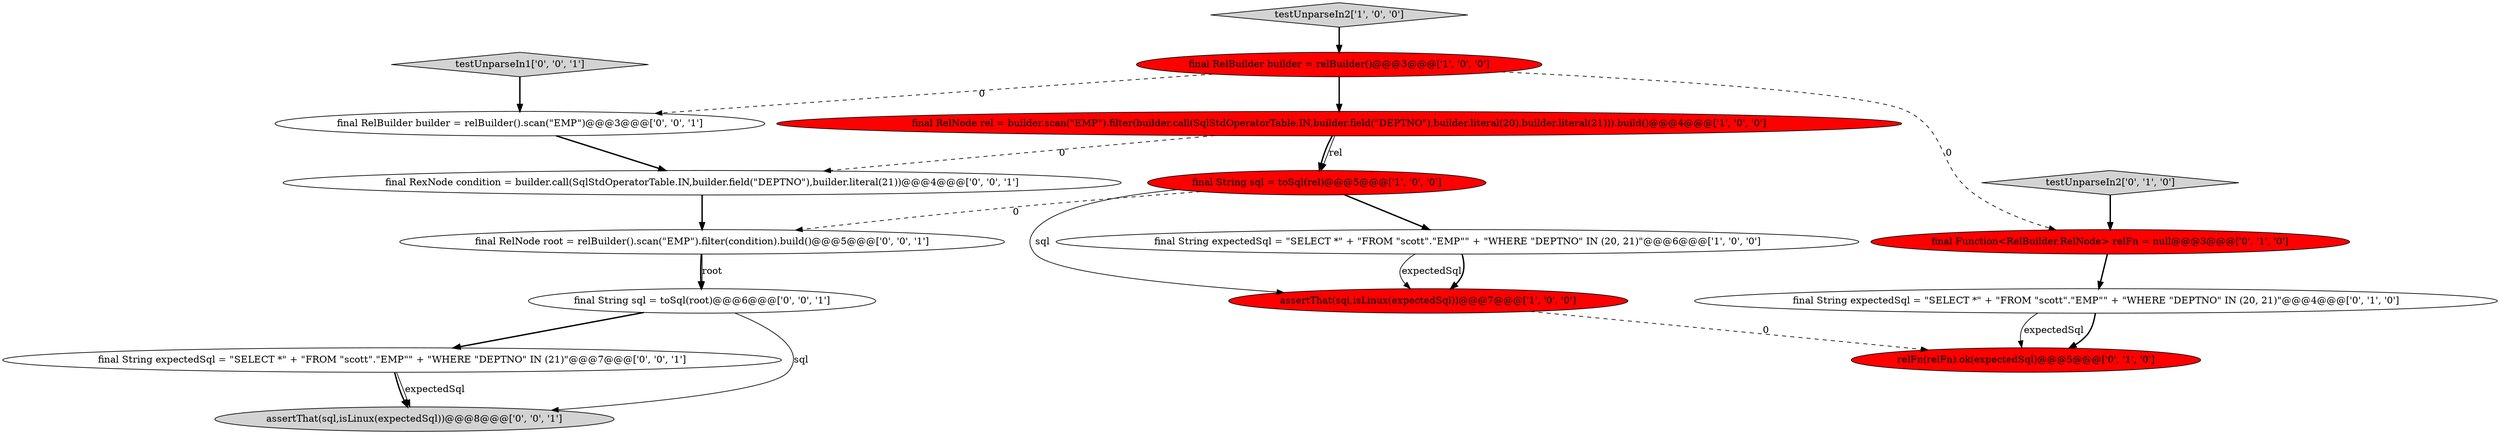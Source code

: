 digraph {
10 [style = filled, label = "final RexNode condition = builder.call(SqlStdOperatorTable.IN,builder.field(\"DEPTNO\"),builder.literal(21))@@@4@@@['0', '0', '1']", fillcolor = white, shape = ellipse image = "AAA0AAABBB3BBB"];
14 [style = filled, label = "final RelNode root = relBuilder().scan(\"EMP\").filter(condition).build()@@@5@@@['0', '0', '1']", fillcolor = white, shape = ellipse image = "AAA0AAABBB3BBB"];
8 [style = filled, label = "final String expectedSql = \"SELECT *\" + \"FROM \"scott\".\"EMP\"\" + \"WHERE \"DEPTNO\" IN (20, 21)\"@@@4@@@['0', '1', '0']", fillcolor = white, shape = ellipse image = "AAA0AAABBB2BBB"];
15 [style = filled, label = "testUnparseIn1['0', '0', '1']", fillcolor = lightgray, shape = diamond image = "AAA0AAABBB3BBB"];
12 [style = filled, label = "final String sql = toSql(root)@@@6@@@['0', '0', '1']", fillcolor = white, shape = ellipse image = "AAA0AAABBB3BBB"];
13 [style = filled, label = "assertThat(sql,isLinux(expectedSql))@@@8@@@['0', '0', '1']", fillcolor = lightgray, shape = ellipse image = "AAA0AAABBB3BBB"];
11 [style = filled, label = "final String expectedSql = \"SELECT *\" + \"FROM \"scott\".\"EMP\"\" + \"WHERE \"DEPTNO\" IN (21)\"@@@7@@@['0', '0', '1']", fillcolor = white, shape = ellipse image = "AAA0AAABBB3BBB"];
6 [style = filled, label = "final Function<RelBuilder,RelNode> relFn = null@@@3@@@['0', '1', '0']", fillcolor = red, shape = ellipse image = "AAA1AAABBB2BBB"];
16 [style = filled, label = "final RelBuilder builder = relBuilder().scan(\"EMP\")@@@3@@@['0', '0', '1']", fillcolor = white, shape = ellipse image = "AAA0AAABBB3BBB"];
5 [style = filled, label = "final RelBuilder builder = relBuilder()@@@3@@@['1', '0', '0']", fillcolor = red, shape = ellipse image = "AAA1AAABBB1BBB"];
9 [style = filled, label = "testUnparseIn2['0', '1', '0']", fillcolor = lightgray, shape = diamond image = "AAA0AAABBB2BBB"];
1 [style = filled, label = "testUnparseIn2['1', '0', '0']", fillcolor = lightgray, shape = diamond image = "AAA0AAABBB1BBB"];
3 [style = filled, label = "final String sql = toSql(rel)@@@5@@@['1', '0', '0']", fillcolor = red, shape = ellipse image = "AAA1AAABBB1BBB"];
7 [style = filled, label = "relFn(relFn).ok(expectedSql)@@@5@@@['0', '1', '0']", fillcolor = red, shape = ellipse image = "AAA1AAABBB2BBB"];
4 [style = filled, label = "final String expectedSql = \"SELECT *\" + \"FROM \"scott\".\"EMP\"\" + \"WHERE \"DEPTNO\" IN (20, 21)\"@@@6@@@['1', '0', '0']", fillcolor = white, shape = ellipse image = "AAA0AAABBB1BBB"];
0 [style = filled, label = "assertThat(sql,isLinux(expectedSql))@@@7@@@['1', '0', '0']", fillcolor = red, shape = ellipse image = "AAA1AAABBB1BBB"];
2 [style = filled, label = "final RelNode rel = builder.scan(\"EMP\").filter(builder.call(SqlStdOperatorTable.IN,builder.field(\"DEPTNO\"),builder.literal(20),builder.literal(21))).build()@@@4@@@['1', '0', '0']", fillcolor = red, shape = ellipse image = "AAA1AAABBB1BBB"];
1->5 [style = bold, label=""];
2->3 [style = solid, label="rel"];
10->14 [style = bold, label=""];
16->10 [style = bold, label=""];
12->13 [style = solid, label="sql"];
2->3 [style = bold, label=""];
4->0 [style = solid, label="expectedSql"];
12->11 [style = bold, label=""];
15->16 [style = bold, label=""];
3->4 [style = bold, label=""];
8->7 [style = bold, label=""];
9->6 [style = bold, label=""];
4->0 [style = bold, label=""];
2->10 [style = dashed, label="0"];
5->16 [style = dashed, label="0"];
5->2 [style = bold, label=""];
5->6 [style = dashed, label="0"];
14->12 [style = bold, label=""];
11->13 [style = bold, label=""];
6->8 [style = bold, label=""];
14->12 [style = solid, label="root"];
3->14 [style = dashed, label="0"];
0->7 [style = dashed, label="0"];
3->0 [style = solid, label="sql"];
8->7 [style = solid, label="expectedSql"];
11->13 [style = solid, label="expectedSql"];
}
